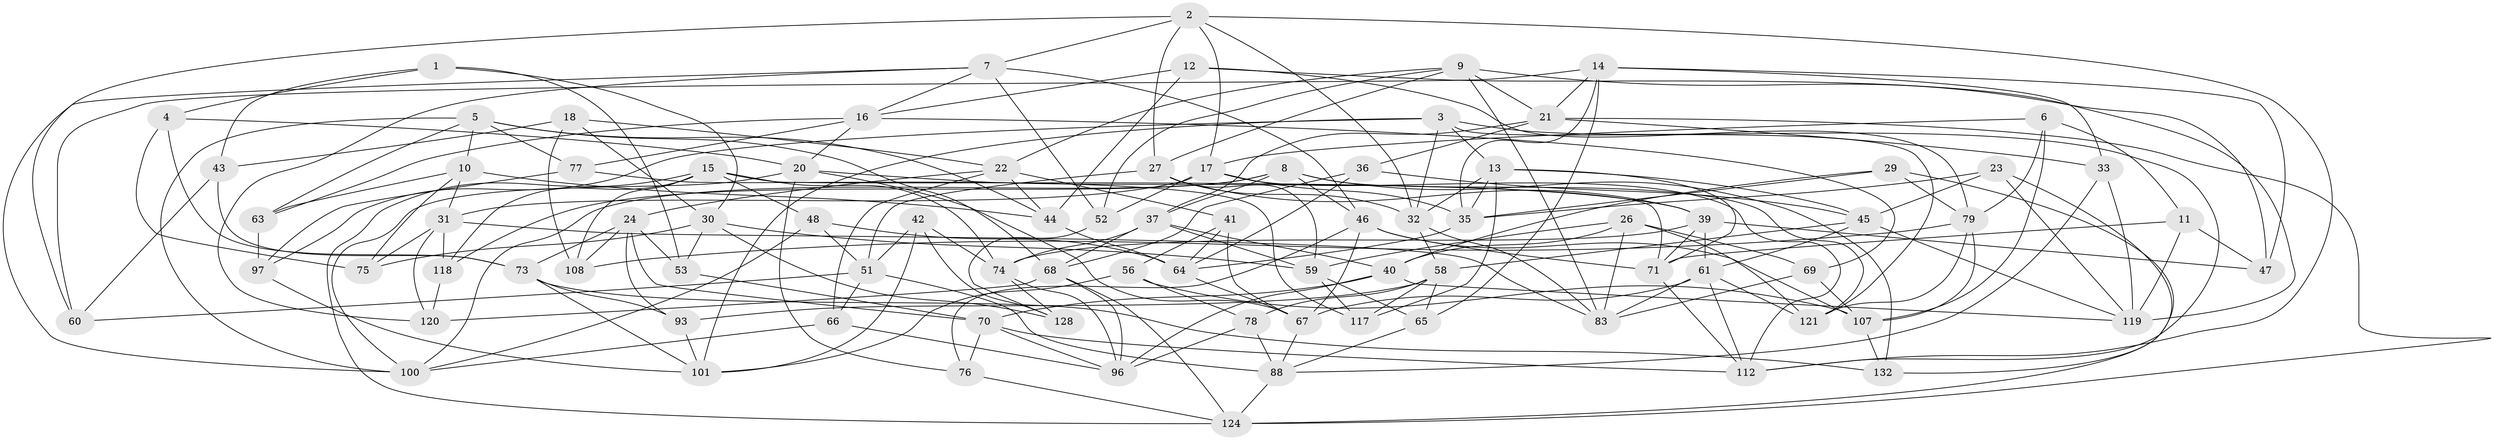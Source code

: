 // original degree distribution, {4: 1.0}
// Generated by graph-tools (version 1.1) at 2025/42/03/06/25 10:42:20]
// undirected, 85 vertices, 218 edges
graph export_dot {
graph [start="1"]
  node [color=gray90,style=filled];
  1;
  2 [super="+116"];
  3 [super="+25"];
  4;
  5 [super="+102"];
  6;
  7 [super="+57"];
  8 [super="+86"];
  9 [super="+28"];
  10 [super="+113"];
  11;
  12;
  13 [super="+49"];
  14 [super="+55"];
  15 [super="+19"];
  16 [super="+95"];
  17 [super="+62"];
  18;
  20 [super="+38"];
  21 [super="+91"];
  22 [super="+82"];
  23;
  24 [super="+34"];
  26 [super="+99"];
  27 [super="+87"];
  29;
  30 [super="+106"];
  31 [super="+98"];
  32 [super="+81"];
  33;
  35 [super="+85"];
  36;
  37 [super="+72"];
  39 [super="+110"];
  40 [super="+54"];
  41;
  42;
  43;
  44 [super="+50"];
  45 [super="+125"];
  46 [super="+92"];
  47;
  48;
  51 [super="+84"];
  52;
  53;
  56;
  58 [super="+103"];
  59 [super="+94"];
  60;
  61 [super="+129"];
  63;
  64 [super="+80"];
  65;
  66;
  67 [super="+89"];
  68 [super="+105"];
  69;
  70 [super="+123"];
  71 [super="+135"];
  73 [super="+109"];
  74 [super="+114"];
  75;
  76;
  77;
  78;
  79 [super="+90"];
  83 [super="+130"];
  88 [super="+104"];
  93;
  96 [super="+111"];
  97;
  100 [super="+127"];
  101 [super="+134"];
  107 [super="+126"];
  108;
  112 [super="+115"];
  117;
  118;
  119 [super="+122"];
  120;
  121 [super="+133"];
  124 [super="+131"];
  128;
  132;
  1 -- 53;
  1 -- 4;
  1 -- 43;
  1 -- 30;
  2 -- 60;
  2 -- 17;
  2 -- 112;
  2 -- 27;
  2 -- 7;
  2 -- 32;
  3 -- 121;
  3 -- 97;
  3 -- 32;
  3 -- 101;
  3 -- 13;
  3 -- 112;
  4 -- 73;
  4 -- 75;
  4 -- 20;
  5 -- 63;
  5 -- 10;
  5 -- 100;
  5 -- 77;
  5 -- 44;
  5 -- 68;
  6 -- 79;
  6 -- 107;
  6 -- 11;
  6 -- 17;
  7 -- 16;
  7 -- 120;
  7 -- 100;
  7 -- 52;
  7 -- 46;
  8 -- 37;
  8 -- 118;
  8 -- 132;
  8 -- 121;
  8 -- 100;
  8 -- 46;
  9 -- 47;
  9 -- 27;
  9 -- 52;
  9 -- 83;
  9 -- 22;
  9 -- 21;
  10 -- 63;
  10 -- 75;
  10 -- 31;
  10 -- 44 [weight=2];
  11 -- 47;
  11 -- 119;
  11 -- 71;
  12 -- 16;
  12 -- 79;
  12 -- 119;
  12 -- 44;
  13 -- 71;
  13 -- 45;
  13 -- 32;
  13 -- 117;
  13 -- 35;
  14 -- 21;
  14 -- 33;
  14 -- 47;
  14 -- 65;
  14 -- 60;
  14 -- 35;
  15 -- 74;
  15 -- 48;
  15 -- 118;
  15 -- 124;
  15 -- 108;
  15 -- 71;
  16 -- 20;
  16 -- 77;
  16 -- 69;
  16 -- 63;
  17 -- 52;
  17 -- 31;
  17 -- 35;
  17 -- 112;
  18 -- 108;
  18 -- 22;
  18 -- 43;
  18 -- 30;
  20 -- 39;
  20 -- 76;
  20 -- 100;
  20 -- 67;
  21 -- 33;
  21 -- 124;
  21 -- 36;
  21 -- 37;
  22 -- 24;
  22 -- 44;
  22 -- 41;
  22 -- 66;
  23 -- 119;
  23 -- 132;
  23 -- 45;
  23 -- 35;
  24 -- 108;
  24 -- 73;
  24 -- 93;
  24 -- 53;
  24 -- 70;
  26 -- 121 [weight=2];
  26 -- 59;
  26 -- 83;
  26 -- 69;
  26 -- 40;
  27 -- 32;
  27 -- 59;
  27 -- 51;
  27 -- 39;
  29 -- 124;
  29 -- 35;
  29 -- 40;
  29 -- 79;
  30 -- 75;
  30 -- 53;
  30 -- 59;
  30 -- 128;
  31 -- 75;
  31 -- 83;
  31 -- 120;
  31 -- 118;
  32 -- 58;
  32 -- 83;
  33 -- 119;
  33 -- 88;
  35 -- 64;
  36 -- 68;
  36 -- 64;
  36 -- 45;
  37 -- 59;
  37 -- 74;
  37 -- 68;
  37 -- 40;
  39 -- 47;
  39 -- 61;
  39 -- 71;
  39 -- 74;
  40 -- 70;
  40 -- 96;
  40 -- 119;
  41 -- 56;
  41 -- 67;
  41 -- 64;
  42 -- 74;
  42 -- 101;
  42 -- 128;
  42 -- 51;
  43 -- 60;
  43 -- 73;
  44 -- 64;
  45 -- 119;
  45 -- 58;
  45 -- 61;
  46 -- 76;
  46 -- 67;
  46 -- 107;
  46 -- 71;
  48 -- 51;
  48 -- 64;
  48 -- 100;
  51 -- 60;
  51 -- 66;
  51 -- 88;
  52 -- 128;
  53 -- 70;
  56 -- 78;
  56 -- 107;
  56 -- 101;
  58 -- 78;
  58 -- 117;
  58 -- 65;
  58 -- 93;
  59 -- 65;
  59 -- 117;
  61 -- 112;
  61 -- 67;
  61 -- 121;
  61 -- 83;
  63 -- 97;
  64 -- 67;
  65 -- 88;
  66 -- 96;
  66 -- 100;
  67 -- 88;
  68 -- 120;
  68 -- 124;
  68 -- 96;
  69 -- 83;
  69 -- 107;
  70 -- 112;
  70 -- 76;
  70 -- 96;
  71 -- 112;
  73 -- 132;
  73 -- 101;
  73 -- 93;
  74 -- 96;
  74 -- 128;
  76 -- 124;
  77 -- 97;
  77 -- 117;
  78 -- 88;
  78 -- 96;
  79 -- 107;
  79 -- 121;
  79 -- 108;
  88 -- 124;
  93 -- 101;
  97 -- 101;
  107 -- 132;
  118 -- 120;
}
